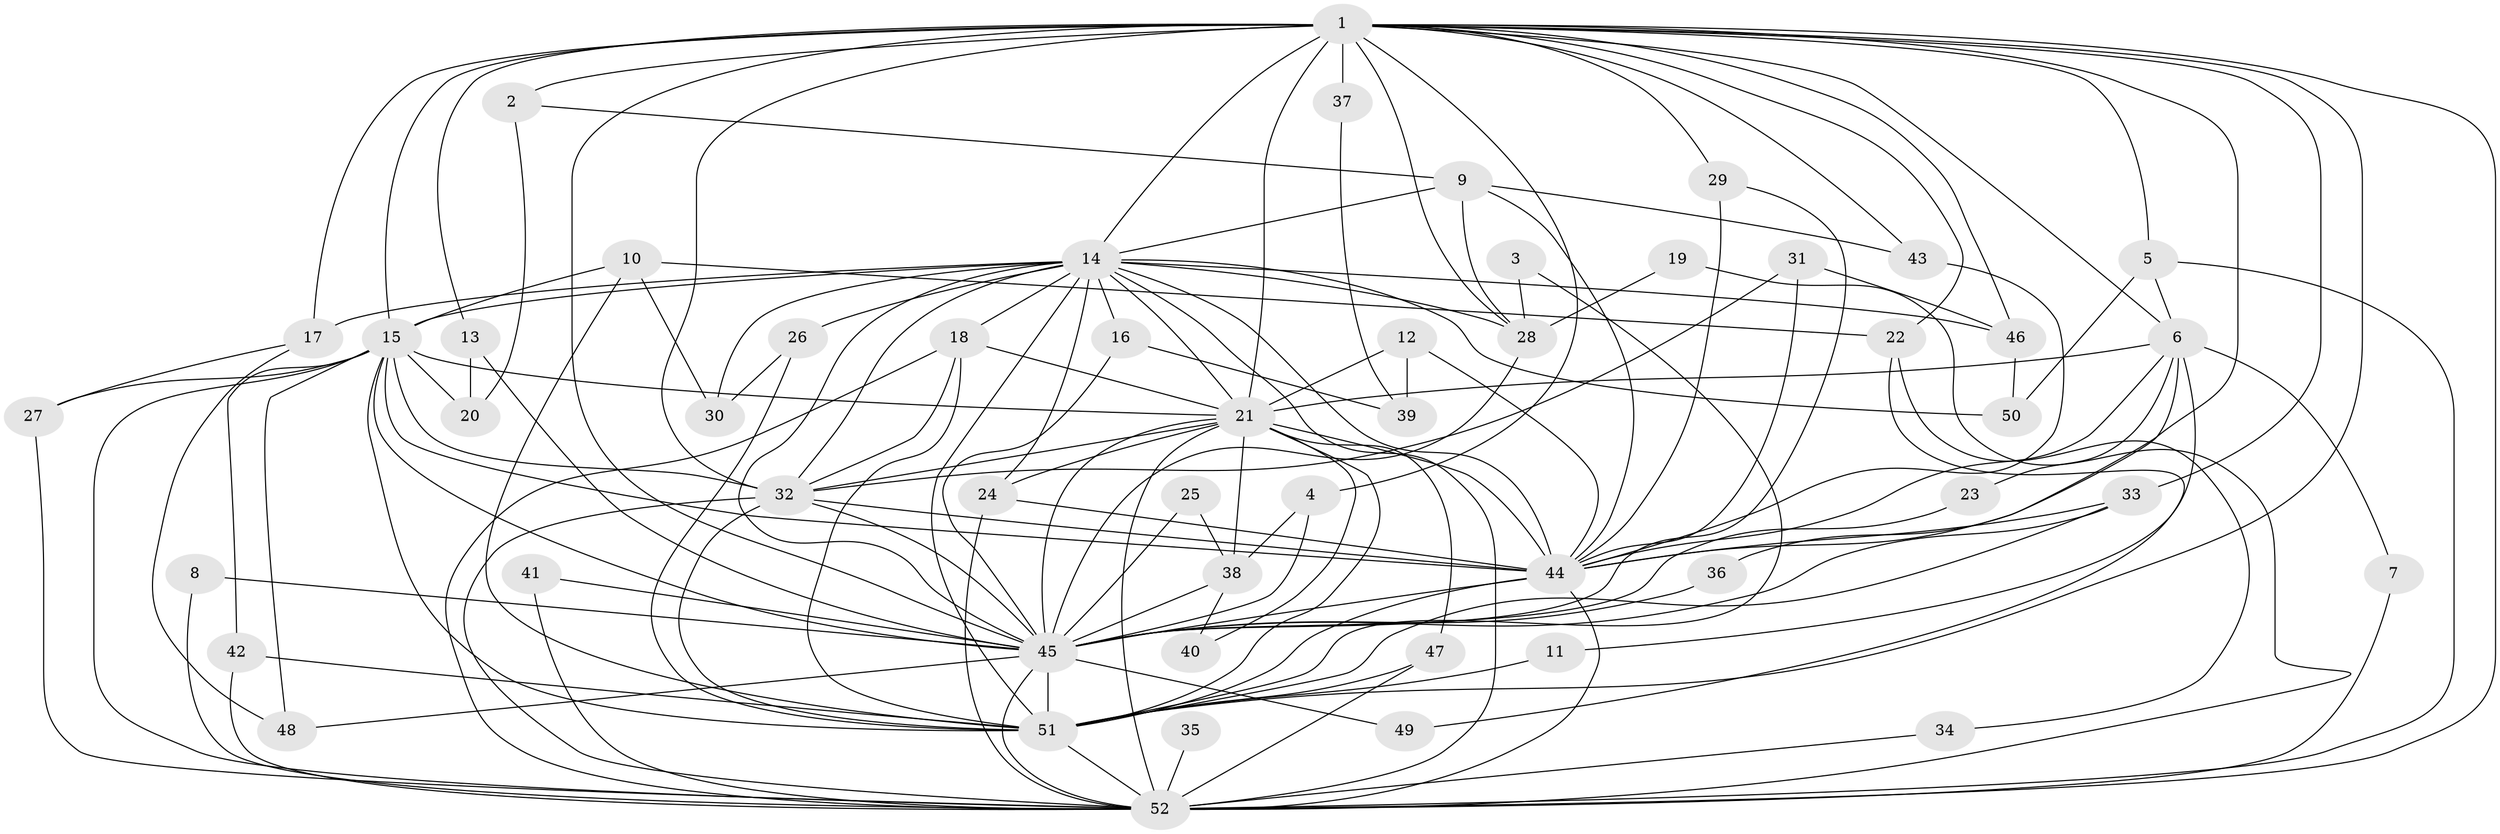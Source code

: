 // original degree distribution, {21: 0.009708737864077669, 15: 0.009708737864077669, 19: 0.009708737864077669, 30: 0.009708737864077669, 12: 0.009708737864077669, 24: 0.009708737864077669, 25: 0.009708737864077669, 29: 0.009708737864077669, 23: 0.009708737864077669, 13: 0.009708737864077669, 4: 0.06796116504854369, 2: 0.5048543689320388, 9: 0.009708737864077669, 3: 0.2815533980582524, 5: 0.019417475728155338, 7: 0.009708737864077669, 6: 0.009708737864077669}
// Generated by graph-tools (version 1.1) at 2025/01/03/09/25 03:01:22]
// undirected, 52 vertices, 143 edges
graph export_dot {
graph [start="1"]
  node [color=gray90,style=filled];
  1;
  2;
  3;
  4;
  5;
  6;
  7;
  8;
  9;
  10;
  11;
  12;
  13;
  14;
  15;
  16;
  17;
  18;
  19;
  20;
  21;
  22;
  23;
  24;
  25;
  26;
  27;
  28;
  29;
  30;
  31;
  32;
  33;
  34;
  35;
  36;
  37;
  38;
  39;
  40;
  41;
  42;
  43;
  44;
  45;
  46;
  47;
  48;
  49;
  50;
  51;
  52;
  1 -- 2 [weight=1.0];
  1 -- 4 [weight=1.0];
  1 -- 5 [weight=1.0];
  1 -- 6 [weight=1.0];
  1 -- 13 [weight=1.0];
  1 -- 14 [weight=3.0];
  1 -- 15 [weight=4.0];
  1 -- 17 [weight=1.0];
  1 -- 21 [weight=2.0];
  1 -- 22 [weight=1.0];
  1 -- 28 [weight=2.0];
  1 -- 29 [weight=2.0];
  1 -- 32 [weight=2.0];
  1 -- 33 [weight=1.0];
  1 -- 37 [weight=2.0];
  1 -- 43 [weight=1.0];
  1 -- 44 [weight=2.0];
  1 -- 45 [weight=4.0];
  1 -- 46 [weight=2.0];
  1 -- 51 [weight=2.0];
  1 -- 52 [weight=2.0];
  2 -- 9 [weight=1.0];
  2 -- 20 [weight=1.0];
  3 -- 28 [weight=1.0];
  3 -- 51 [weight=1.0];
  4 -- 38 [weight=1.0];
  4 -- 45 [weight=1.0];
  5 -- 6 [weight=1.0];
  5 -- 50 [weight=1.0];
  5 -- 52 [weight=1.0];
  6 -- 7 [weight=1.0];
  6 -- 11 [weight=1.0];
  6 -- 21 [weight=1.0];
  6 -- 23 [weight=1.0];
  6 -- 36 [weight=1.0];
  6 -- 44 [weight=2.0];
  7 -- 52 [weight=1.0];
  8 -- 45 [weight=1.0];
  8 -- 52 [weight=1.0];
  9 -- 14 [weight=1.0];
  9 -- 28 [weight=1.0];
  9 -- 43 [weight=1.0];
  9 -- 44 [weight=1.0];
  10 -- 15 [weight=1.0];
  10 -- 22 [weight=1.0];
  10 -- 30 [weight=1.0];
  10 -- 51 [weight=2.0];
  11 -- 51 [weight=1.0];
  12 -- 21 [weight=1.0];
  12 -- 39 [weight=1.0];
  12 -- 44 [weight=1.0];
  13 -- 20 [weight=1.0];
  13 -- 45 [weight=2.0];
  14 -- 15 [weight=1.0];
  14 -- 16 [weight=1.0];
  14 -- 17 [weight=2.0];
  14 -- 18 [weight=1.0];
  14 -- 21 [weight=1.0];
  14 -- 24 [weight=1.0];
  14 -- 26 [weight=1.0];
  14 -- 28 [weight=1.0];
  14 -- 30 [weight=1.0];
  14 -- 32 [weight=1.0];
  14 -- 44 [weight=1.0];
  14 -- 45 [weight=1.0];
  14 -- 46 [weight=1.0];
  14 -- 50 [weight=1.0];
  14 -- 51 [weight=3.0];
  14 -- 52 [weight=2.0];
  15 -- 20 [weight=1.0];
  15 -- 21 [weight=1.0];
  15 -- 27 [weight=1.0];
  15 -- 32 [weight=1.0];
  15 -- 42 [weight=1.0];
  15 -- 44 [weight=1.0];
  15 -- 45 [weight=1.0];
  15 -- 48 [weight=1.0];
  15 -- 51 [weight=1.0];
  15 -- 52 [weight=1.0];
  16 -- 39 [weight=1.0];
  16 -- 45 [weight=1.0];
  17 -- 27 [weight=1.0];
  17 -- 48 [weight=1.0];
  18 -- 21 [weight=1.0];
  18 -- 32 [weight=1.0];
  18 -- 51 [weight=1.0];
  18 -- 52 [weight=1.0];
  19 -- 28 [weight=1.0];
  19 -- 52 [weight=1.0];
  21 -- 24 [weight=1.0];
  21 -- 32 [weight=1.0];
  21 -- 38 [weight=1.0];
  21 -- 40 [weight=1.0];
  21 -- 44 [weight=3.0];
  21 -- 45 [weight=3.0];
  21 -- 47 [weight=1.0];
  21 -- 51 [weight=1.0];
  21 -- 52 [weight=1.0];
  22 -- 34 [weight=1.0];
  22 -- 49 [weight=1.0];
  23 -- 45 [weight=1.0];
  24 -- 44 [weight=1.0];
  24 -- 52 [weight=1.0];
  25 -- 38 [weight=1.0];
  25 -- 45 [weight=1.0];
  26 -- 30 [weight=1.0];
  26 -- 51 [weight=1.0];
  27 -- 52 [weight=1.0];
  28 -- 45 [weight=1.0];
  29 -- 44 [weight=1.0];
  29 -- 45 [weight=1.0];
  31 -- 32 [weight=1.0];
  31 -- 44 [weight=1.0];
  31 -- 46 [weight=1.0];
  32 -- 44 [weight=1.0];
  32 -- 45 [weight=1.0];
  32 -- 51 [weight=3.0];
  32 -- 52 [weight=1.0];
  33 -- 44 [weight=1.0];
  33 -- 45 [weight=1.0];
  33 -- 51 [weight=1.0];
  34 -- 52 [weight=1.0];
  35 -- 52 [weight=1.0];
  36 -- 45 [weight=1.0];
  37 -- 39 [weight=1.0];
  38 -- 40 [weight=1.0];
  38 -- 45 [weight=2.0];
  41 -- 45 [weight=1.0];
  41 -- 52 [weight=1.0];
  42 -- 51 [weight=1.0];
  42 -- 52 [weight=1.0];
  43 -- 44 [weight=1.0];
  44 -- 45 [weight=1.0];
  44 -- 51 [weight=3.0];
  44 -- 52 [weight=1.0];
  45 -- 48 [weight=1.0];
  45 -- 49 [weight=1.0];
  45 -- 51 [weight=2.0];
  45 -- 52 [weight=1.0];
  46 -- 50 [weight=1.0];
  47 -- 51 [weight=1.0];
  47 -- 52 [weight=1.0];
  51 -- 52 [weight=1.0];
}
